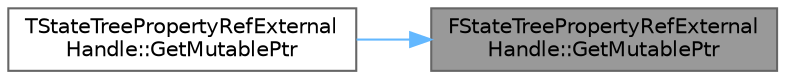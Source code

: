 digraph "FStateTreePropertyRefExternalHandle::GetMutablePtr"
{
 // INTERACTIVE_SVG=YES
 // LATEX_PDF_SIZE
  bgcolor="transparent";
  edge [fontname=Helvetica,fontsize=10,labelfontname=Helvetica,labelfontsize=10];
  node [fontname=Helvetica,fontsize=10,shape=box,height=0.2,width=0.4];
  rankdir="RL";
  Node1 [id="Node000001",label="FStateTreePropertyRefExternal\lHandle::GetMutablePtr",height=0.2,width=0.4,color="gray40", fillcolor="grey60", style="filled", fontcolor="black",tooltip=" "];
  Node1 -> Node2 [id="edge1_Node000001_Node000002",dir="back",color="steelblue1",style="solid",tooltip=" "];
  Node2 [id="Node000002",label="TStateTreePropertyRefExternal\lHandle::GetMutablePtr",height=0.2,width=0.4,color="grey40", fillcolor="white", style="filled",URL="$d2/d1e/structTStateTreePropertyRefExternalHandle.html#a38c5ce6925aeb58432e387866832c5f6",tooltip=" "];
}
